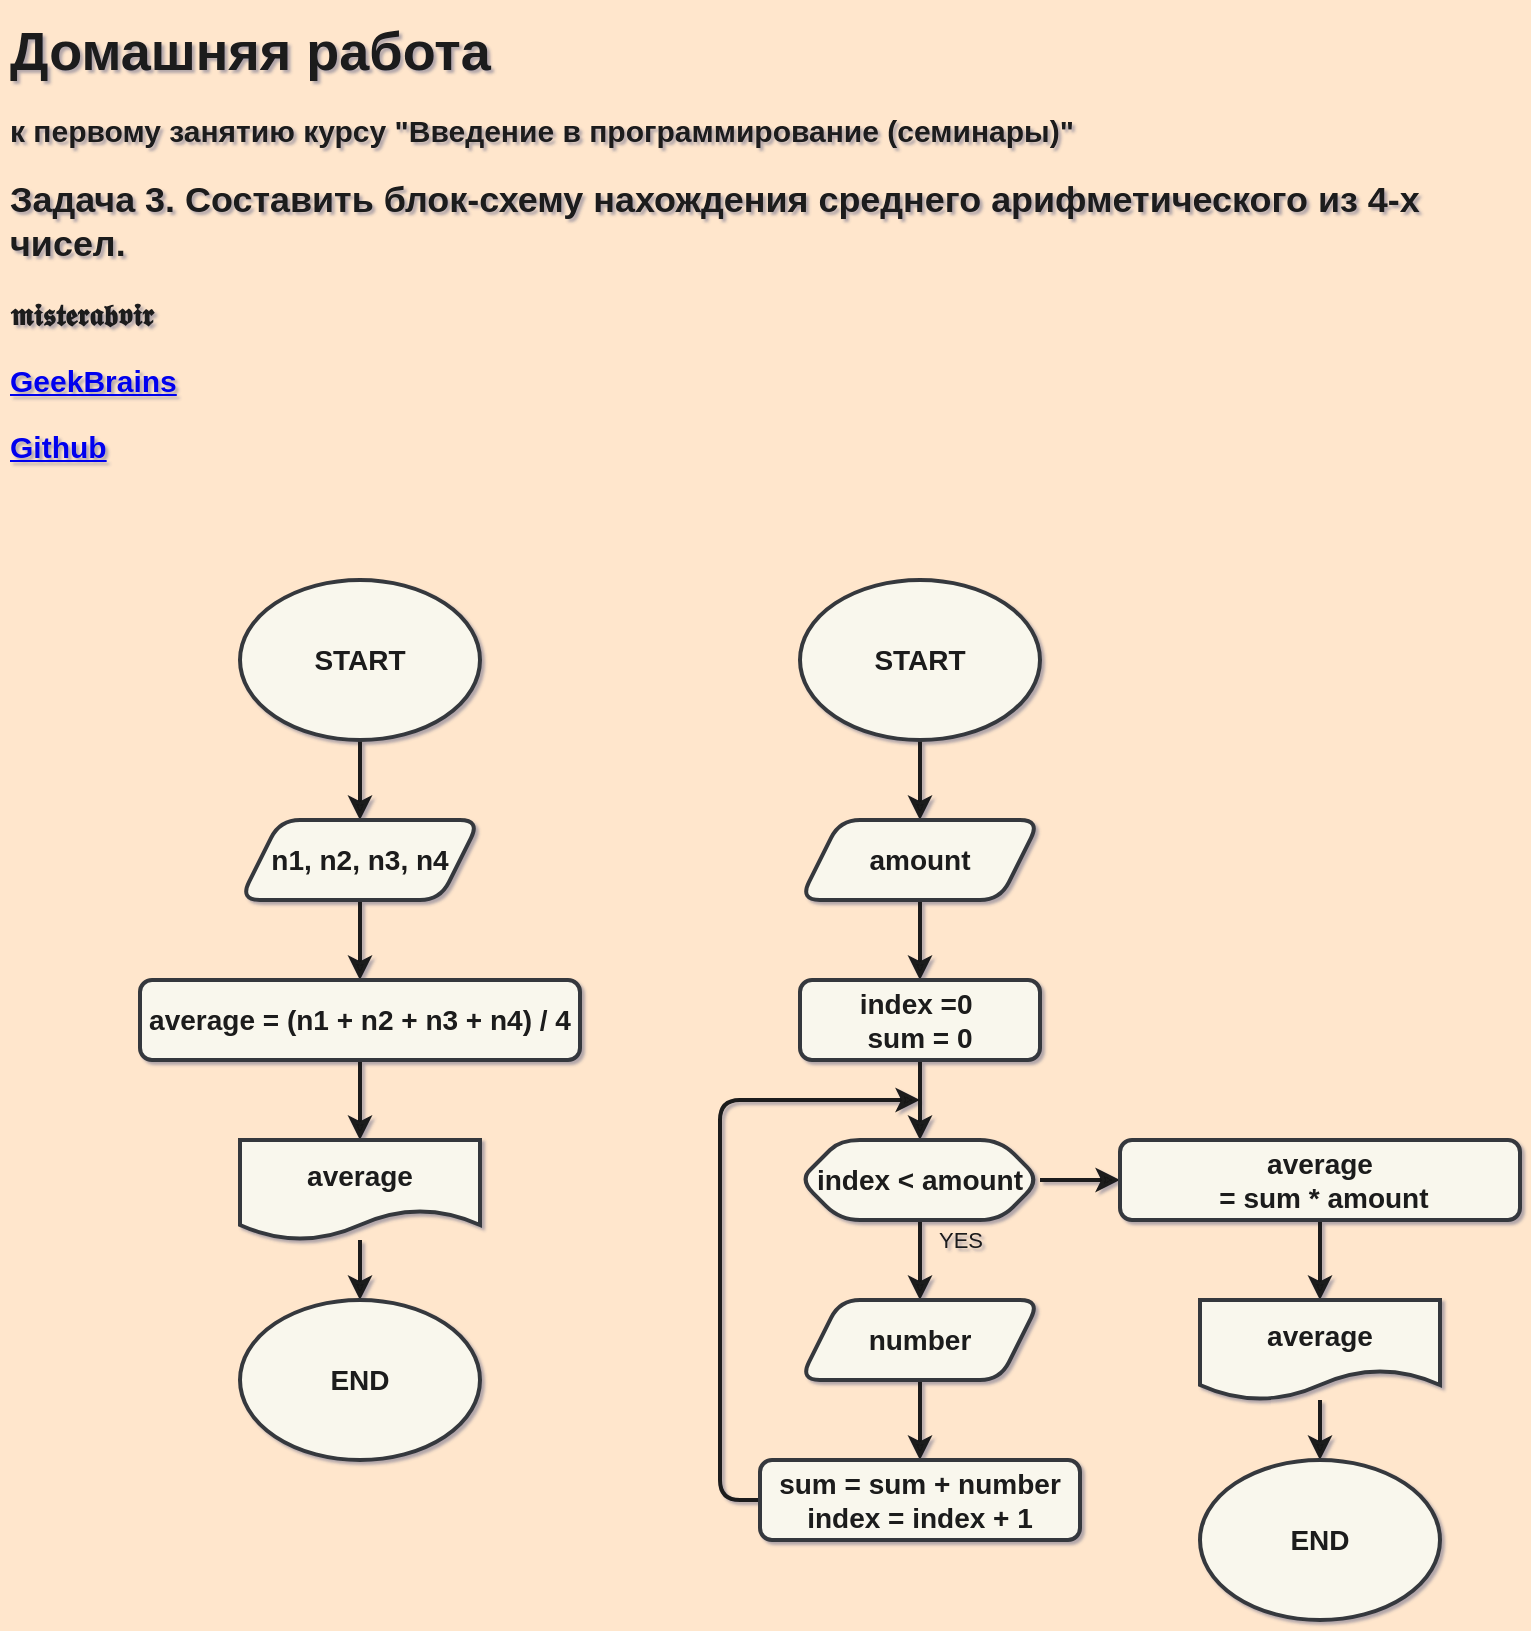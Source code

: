 <mxfile version="20.7.4" type="device"><diagram id="HgxuDFO7ci0bPYLWqyz5" name="Page-1"><mxGraphModel dx="1418" dy="868" grid="1" gridSize="10" guides="1" tooltips="1" connect="1" arrows="1" fold="1" page="1" pageScale="1" pageWidth="827" pageHeight="1169" background="#FFE6CC" math="0" shadow="1"><root><mxCell id="0"/><mxCell id="1" parent="0"/><object label="&lt;h1 style=&quot;font-size: 15px&quot;&gt;&lt;font style=&quot;font-size: 27px&quot;&gt;Домашняя работа&lt;/font&gt;&lt;/h1&gt;&lt;p style=&quot;font-size: 15px&quot;&gt;&lt;font style=&quot;font-size: 15px&quot;&gt;к первому занятию курсу &quot;Введение в программирование (семинары)&quot;&lt;/font&gt;&lt;/p&gt;&lt;p style=&quot;font-size: 15px&quot;&gt;&lt;span dir=&quot;ltr&quot; role=&quot;presentation&quot; style=&quot;left: 53.895px; top: 146.859px; font-size: 17.965px; font-family: sans-serif; transform: scaleX(1.066);&quot;&gt;Задача 3. Составить блок-схему нахождения среднего арифметического из 4-х чисел.&lt;/span&gt;&lt;br&gt;&lt;/p&gt;&lt;font style=&quot;font-size: 15px&quot;&gt;𝖒𝖎𝖘𝖙𝖊𝖗𝖆𝖇𝖛𝖎𝖗&lt;br&gt;&lt;/font&gt;&lt;p style=&quot;font-size: 15px&quot;&gt;&lt;a href=&quot;https://gb.ru/users/8831713&quot;&gt;&lt;font style=&quot;font-size: 15px&quot;&gt;GeekBrains&lt;/font&gt;&lt;/a&gt;&lt;/p&gt;&lt;p style=&quot;font-size: 15px&quot;&gt;&lt;a href=&quot;https://github.com/misterabvir/gb_algorithms/&quot;&gt;&lt;font style=&quot;font-size: 15px&quot;&gt;Github&lt;/font&gt;&lt;/a&gt;&lt;/p&gt;" id="23"><mxCell style="text;html=1;strokeColor=none;fillColor=none;spacing=5;spacingTop=-20;whiteSpace=wrap;overflow=hidden;rounded=0;fontSize=14;fontColor=#1A1A1A;fontStyle=1" parent="1" vertex="1"><mxGeometry x="40" y="40" width="750" height="240" as="geometry"/></mxCell></object><mxCell id="sBwdrOH-qEkiD6lH7BiI-30" value="" style="edgeStyle=none;curved=1;rounded=1;html=1;fontSize=14;fontColor=#1A1A1A;labelBackgroundColor=none;strokeColor=#1A1A1A;strokeWidth=2;" parent="1" source="sBwdrOH-qEkiD6lH7BiI-31" target="sBwdrOH-qEkiD6lH7BiI-33" edge="1"><mxGeometry relative="1" as="geometry"/></mxCell><mxCell id="sBwdrOH-qEkiD6lH7BiI-31" value="START" style="ellipse;whiteSpace=wrap;html=1;rounded=1;fillColor=#f9f7ed;strokeColor=#36393d;strokeWidth=2;fontColor=#1A1A1A;fontStyle=1;fontSize=14;" parent="1" vertex="1"><mxGeometry x="160" y="320" width="120" height="80" as="geometry"/></mxCell><mxCell id="sBwdrOH-qEkiD6lH7BiI-32" value="" style="edgeStyle=orthogonalEdgeStyle;rounded=0;orthogonalLoop=1;jettySize=auto;html=1;strokeColor=#1A1A1A;strokeWidth=2;" parent="1" source="sBwdrOH-qEkiD6lH7BiI-33" target="sBwdrOH-qEkiD6lH7BiI-35" edge="1"><mxGeometry relative="1" as="geometry"/></mxCell><mxCell id="sBwdrOH-qEkiD6lH7BiI-33" value="n1, n2, n3, n4" style="shape=parallelogram;perimeter=parallelogramPerimeter;whiteSpace=wrap;html=1;fixedSize=1;fontSize=14;fillColor=#f9f7ed;strokeColor=#36393d;fontColor=#1A1A1A;rounded=1;strokeWidth=2;fontStyle=1;" parent="1" vertex="1"><mxGeometry x="160" y="440" width="120" height="40" as="geometry"/></mxCell><mxCell id="fwJVP8VtZSIYC7BJ0X0V-24" value="" style="edgeStyle=orthogonalEdgeStyle;rounded=1;orthogonalLoop=1;jettySize=auto;html=1;labelBackgroundColor=none;strokeColor=#1A1A1A;strokeWidth=2;fontColor=#1A1A1A;exitX=0.5;exitY=1;exitDx=0;exitDy=0;" parent="1" source="cQfYgWPY9KQmNeoO3Wew-41" target="fwJVP8VtZSIYC7BJ0X0V-23" edge="1"><mxGeometry relative="1" as="geometry"><mxPoint x="700" y="640" as="sourcePoint"/></mxGeometry></mxCell><mxCell id="27" style="edgeStyle=none;html=1;entryX=0.5;entryY=0;entryDx=0;entryDy=0;strokeWidth=2;strokeColor=#1A1A1A;" parent="1" source="sBwdrOH-qEkiD6lH7BiI-35" target="25" edge="1"><mxGeometry relative="1" as="geometry"/></mxCell><mxCell id="sBwdrOH-qEkiD6lH7BiI-35" value="&lt;span style=&quot;text-align: left&quot;&gt;average&lt;/span&gt;&amp;nbsp;= (n1 + n2 + n3 + n4) / 4" style="rounded=1;whiteSpace=wrap;html=1;fontSize=14;fillColor=#f9f7ed;strokeColor=#36393d;fontColor=#1A1A1A;strokeWidth=2;fontStyle=1;" parent="1" vertex="1"><mxGeometry x="110" y="520" width="220" height="40" as="geometry"/></mxCell><mxCell id="fwJVP8VtZSIYC7BJ0X0V-26" value="" style="edgeStyle=orthogonalEdgeStyle;rounded=1;orthogonalLoop=1;jettySize=auto;html=1;labelBackgroundColor=none;strokeColor=#1A1A1A;strokeWidth=2;fontColor=#1A1A1A;" parent="1" source="fwJVP8VtZSIYC7BJ0X0V-23" target="fwJVP8VtZSIYC7BJ0X0V-25" edge="1"><mxGeometry relative="1" as="geometry"/></mxCell><mxCell id="fwJVP8VtZSIYC7BJ0X0V-23" value="&lt;span style=&quot;text-align: left&quot;&gt;average&lt;/span&gt;" style="shape=document;whiteSpace=wrap;html=1;boundedLbl=1;fontSize=14;fillColor=#f9f7ed;strokeColor=#36393d;fontColor=#1A1A1A;rounded=1;strokeWidth=2;fontStyle=1;" parent="1" vertex="1"><mxGeometry x="640" y="680" width="120" height="50" as="geometry"/></mxCell><mxCell id="fwJVP8VtZSIYC7BJ0X0V-25" value="END" style="ellipse;whiteSpace=wrap;html=1;rounded=1;fillColor=#f9f7ed;strokeColor=#36393d;strokeWidth=2;fontColor=#1A1A1A;fontStyle=1;fontSize=14;" parent="1" vertex="1"><mxGeometry x="640" y="760" width="120" height="80" as="geometry"/></mxCell><mxCell id="cQfYgWPY9KQmNeoO3Wew-23" value="" style="edgeStyle=none;curved=1;rounded=1;html=1;fontSize=14;fontColor=#1A1A1A;labelBackgroundColor=none;strokeColor=#1A1A1A;strokeWidth=2;" parent="1" source="cQfYgWPY9KQmNeoO3Wew-24" target="cQfYgWPY9KQmNeoO3Wew-26" edge="1"><mxGeometry relative="1" as="geometry"/></mxCell><mxCell id="cQfYgWPY9KQmNeoO3Wew-24" value="START" style="ellipse;whiteSpace=wrap;html=1;rounded=1;fillColor=#f9f7ed;strokeColor=#36393d;strokeWidth=2;fontColor=#1A1A1A;fontStyle=1;fontSize=14;" parent="1" vertex="1"><mxGeometry x="440" y="320" width="120" height="80" as="geometry"/></mxCell><mxCell id="cQfYgWPY9KQmNeoO3Wew-25" value="" style="edgeStyle=orthogonalEdgeStyle;rounded=0;orthogonalLoop=1;jettySize=auto;html=1;strokeColor=#1A1A1A;strokeWidth=2;" parent="1" source="cQfYgWPY9KQmNeoO3Wew-26" target="cQfYgWPY9KQmNeoO3Wew-28" edge="1"><mxGeometry relative="1" as="geometry"/></mxCell><mxCell id="cQfYgWPY9KQmNeoO3Wew-26" value="amount" style="shape=parallelogram;perimeter=parallelogramPerimeter;whiteSpace=wrap;html=1;fixedSize=1;fontSize=14;fillColor=#f9f7ed;strokeColor=#36393d;fontColor=#1A1A1A;rounded=1;strokeWidth=2;fontStyle=1;" parent="1" vertex="1"><mxGeometry x="440" y="440" width="120" height="40" as="geometry"/></mxCell><mxCell id="cQfYgWPY9KQmNeoO3Wew-33" value="" style="edgeStyle=orthogonalEdgeStyle;rounded=1;orthogonalLoop=1;jettySize=auto;html=1;labelBackgroundColor=none;strokeColor=#1A1A1A;strokeWidth=2;fontColor=#1A1A1A;" parent="1" source="cQfYgWPY9KQmNeoO3Wew-28" target="cQfYgWPY9KQmNeoO3Wew-32" edge="1"><mxGeometry relative="1" as="geometry"/></mxCell><mxCell id="cQfYgWPY9KQmNeoO3Wew-28" value="index =0&amp;nbsp;&lt;br&gt;sum = 0" style="rounded=1;whiteSpace=wrap;html=1;fontSize=14;fillColor=#f9f7ed;strokeColor=#36393d;fontColor=#1A1A1A;strokeWidth=2;fontStyle=1;" parent="1" vertex="1"><mxGeometry x="440" y="520" width="120" height="40" as="geometry"/></mxCell><mxCell id="cQfYgWPY9KQmNeoO3Wew-37" value="YES" style="edgeStyle=orthogonalEdgeStyle;rounded=1;orthogonalLoop=1;jettySize=auto;html=1;labelBackgroundColor=none;strokeColor=#1A1A1A;strokeWidth=2;fontColor=#1A1A1A;" parent="1" source="cQfYgWPY9KQmNeoO3Wew-32" target="cQfYgWPY9KQmNeoO3Wew-36" edge="1"><mxGeometry x="-0.5" y="20" relative="1" as="geometry"><mxPoint as="offset"/></mxGeometry></mxCell><mxCell id="cQfYgWPY9KQmNeoO3Wew-42" value="" style="edgeStyle=orthogonalEdgeStyle;rounded=1;orthogonalLoop=1;jettySize=auto;html=1;labelBackgroundColor=none;strokeColor=#1A1A1A;strokeWidth=2;fontColor=#1A1A1A;" parent="1" source="cQfYgWPY9KQmNeoO3Wew-32" target="cQfYgWPY9KQmNeoO3Wew-41" edge="1"><mxGeometry relative="1" as="geometry"/></mxCell><mxCell id="cQfYgWPY9KQmNeoO3Wew-32" value="index &amp;lt; amount" style="shape=hexagon;perimeter=hexagonPerimeter2;whiteSpace=wrap;html=1;fixedSize=1;fontSize=14;fillColor=#f9f7ed;strokeColor=#36393d;fontColor=#1A1A1A;rounded=1;strokeWidth=2;fontStyle=1;" parent="1" vertex="1"><mxGeometry x="440" y="600" width="120" height="40" as="geometry"/></mxCell><mxCell id="cQfYgWPY9KQmNeoO3Wew-39" value="" style="edgeStyle=orthogonalEdgeStyle;rounded=1;orthogonalLoop=1;jettySize=auto;html=1;labelBackgroundColor=none;strokeColor=#1A1A1A;strokeWidth=2;fontColor=#1A1A1A;" parent="1" source="cQfYgWPY9KQmNeoO3Wew-36" target="cQfYgWPY9KQmNeoO3Wew-38" edge="1"><mxGeometry relative="1" as="geometry"/></mxCell><mxCell id="cQfYgWPY9KQmNeoO3Wew-36" value="number" style="shape=parallelogram;perimeter=parallelogramPerimeter;whiteSpace=wrap;html=1;fixedSize=1;fontSize=14;fillColor=#f9f7ed;strokeColor=#36393d;fontColor=#1A1A1A;rounded=1;strokeWidth=2;fontStyle=1;" parent="1" vertex="1"><mxGeometry x="440" y="680" width="120" height="40" as="geometry"/></mxCell><mxCell id="cQfYgWPY9KQmNeoO3Wew-40" style="edgeStyle=orthogonalEdgeStyle;rounded=1;orthogonalLoop=1;jettySize=auto;html=1;exitX=0;exitY=0.5;exitDx=0;exitDy=0;labelBackgroundColor=none;strokeColor=#1A1A1A;strokeWidth=2;fontColor=#1A1A1A;" parent="1" source="cQfYgWPY9KQmNeoO3Wew-38" edge="1"><mxGeometry relative="1" as="geometry"><mxPoint x="500" y="580" as="targetPoint"/><Array as="points"><mxPoint x="400" y="780"/><mxPoint x="400" y="580"/></Array></mxGeometry></mxCell><mxCell id="cQfYgWPY9KQmNeoO3Wew-38" value="sum = sum + number&lt;br&gt;index = index + 1" style="rounded=1;whiteSpace=wrap;html=1;fontSize=14;fillColor=#f9f7ed;strokeColor=#36393d;fontColor=#1A1A1A;strokeWidth=2;fontStyle=1;" parent="1" vertex="1"><mxGeometry x="420" y="760" width="160" height="40" as="geometry"/></mxCell><mxCell id="cQfYgWPY9KQmNeoO3Wew-41" value="&lt;div class=&quot;QmZWSe&quot;&gt;&lt;div class=&quot;DHcWmd&quot;&gt;&lt;/div&gt;&lt;/div&gt;&lt;span style=&quot;text-align: left&quot;&gt;average&lt;/span&gt;&lt;div class=&quot;QmZWSe&quot;&gt;&lt;div class=&quot;DHcWmd&quot;&gt;&lt;/div&gt;&lt;/div&gt;&amp;nbsp;= sum * amount" style="rounded=1;whiteSpace=wrap;html=1;fontSize=14;fillColor=#f9f7ed;strokeColor=#36393d;fontColor=#1A1A1A;strokeWidth=2;fontStyle=1;" parent="1" vertex="1"><mxGeometry x="600" y="600" width="200" height="40" as="geometry"/></mxCell><mxCell id="24" value="" style="edgeStyle=orthogonalEdgeStyle;rounded=1;orthogonalLoop=1;jettySize=auto;html=1;labelBackgroundColor=none;strokeColor=#1A1A1A;strokeWidth=2;fontColor=#1A1A1A;" parent="1" source="25" target="26" edge="1"><mxGeometry relative="1" as="geometry"/></mxCell><mxCell id="25" value="&lt;span style=&quot;text-align: left&quot;&gt;average&lt;/span&gt;" style="shape=document;whiteSpace=wrap;html=1;boundedLbl=1;fontSize=14;fillColor=#f9f7ed;strokeColor=#36393d;fontColor=#1A1A1A;rounded=1;strokeWidth=2;fontStyle=1;" parent="1" vertex="1"><mxGeometry x="160" y="600" width="120" height="50" as="geometry"/></mxCell><mxCell id="26" value="END" style="ellipse;whiteSpace=wrap;html=1;rounded=1;fillColor=#f9f7ed;strokeColor=#36393d;strokeWidth=2;fontColor=#1A1A1A;fontStyle=1;fontSize=14;" parent="1" vertex="1"><mxGeometry x="160" y="680" width="120" height="80" as="geometry"/></mxCell></root></mxGraphModel></diagram></mxfile>